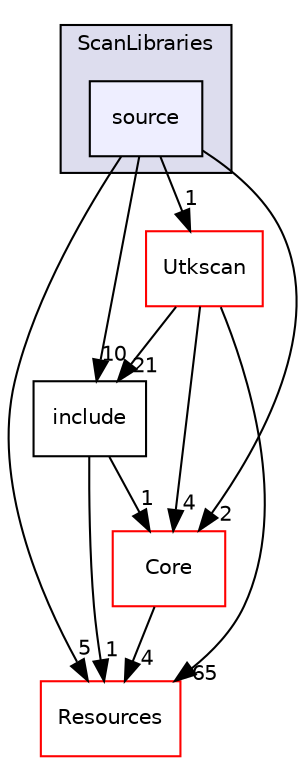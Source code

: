 digraph "source" {
  compound=true
  node [ fontsize="10", fontname="Helvetica"];
  edge [ labelfontsize="10", labelfontname="Helvetica"];
  subgraph clusterdir_d1f3dbe10f157d97e145494b8a91d73e {
    graph [ bgcolor="#ddddee", pencolor="black", label="ScanLibraries" fontname="Helvetica", fontsize="10", URL="dir_d1f3dbe10f157d97e145494b8a91d73e.html"]
  dir_95c8e373c1661153678eefa96fc1bc0f [shape=box, label="source", style="filled", fillcolor="#eeeeff", pencolor="black", URL="dir_95c8e373c1661153678eefa96fc1bc0f.html"];
  }
  dir_5dff47409855d9e162af1d73d7044210 [shape=box label="include" URL="dir_5dff47409855d9e162af1d73d7044210.html"];
  dir_c6310732a22f63c0c2fc5595561e68f1 [shape=box label="Core" fillcolor="white" style="filled" color="red" URL="dir_c6310732a22f63c0c2fc5595561e68f1.html"];
  dir_bde32bf976401edbce144c1ca78437b0 [shape=box label="Resources" fillcolor="white" style="filled" color="red" URL="dir_bde32bf976401edbce144c1ca78437b0.html"];
  dir_f13c84c46700b552851dcb8286bbe188 [shape=box label="Utkscan" fillcolor="white" style="filled" color="red" URL="dir_f13c84c46700b552851dcb8286bbe188.html"];
  dir_5dff47409855d9e162af1d73d7044210->dir_c6310732a22f63c0c2fc5595561e68f1 [headlabel="1", labeldistance=1.5 headhref="dir_000061_000022.html"];
  dir_5dff47409855d9e162af1d73d7044210->dir_bde32bf976401edbce144c1ca78437b0 [headlabel="1", labeldistance=1.5 headhref="dir_000061_000019.html"];
  dir_c6310732a22f63c0c2fc5595561e68f1->dir_bde32bf976401edbce144c1ca78437b0 [headlabel="4", labeldistance=1.5 headhref="dir_000022_000019.html"];
  dir_f13c84c46700b552851dcb8286bbe188->dir_5dff47409855d9e162af1d73d7044210 [headlabel="21", labeldistance=1.5 headhref="dir_000004_000061.html"];
  dir_f13c84c46700b552851dcb8286bbe188->dir_c6310732a22f63c0c2fc5595561e68f1 [headlabel="4", labeldistance=1.5 headhref="dir_000004_000022.html"];
  dir_f13c84c46700b552851dcb8286bbe188->dir_bde32bf976401edbce144c1ca78437b0 [headlabel="65", labeldistance=1.5 headhref="dir_000004_000019.html"];
  dir_95c8e373c1661153678eefa96fc1bc0f->dir_5dff47409855d9e162af1d73d7044210 [headlabel="10", labeldistance=1.5 headhref="dir_000062_000061.html"];
  dir_95c8e373c1661153678eefa96fc1bc0f->dir_c6310732a22f63c0c2fc5595561e68f1 [headlabel="2", labeldistance=1.5 headhref="dir_000062_000022.html"];
  dir_95c8e373c1661153678eefa96fc1bc0f->dir_bde32bf976401edbce144c1ca78437b0 [headlabel="5", labeldistance=1.5 headhref="dir_000062_000019.html"];
  dir_95c8e373c1661153678eefa96fc1bc0f->dir_f13c84c46700b552851dcb8286bbe188 [headlabel="1", labeldistance=1.5 headhref="dir_000062_000004.html"];
}
